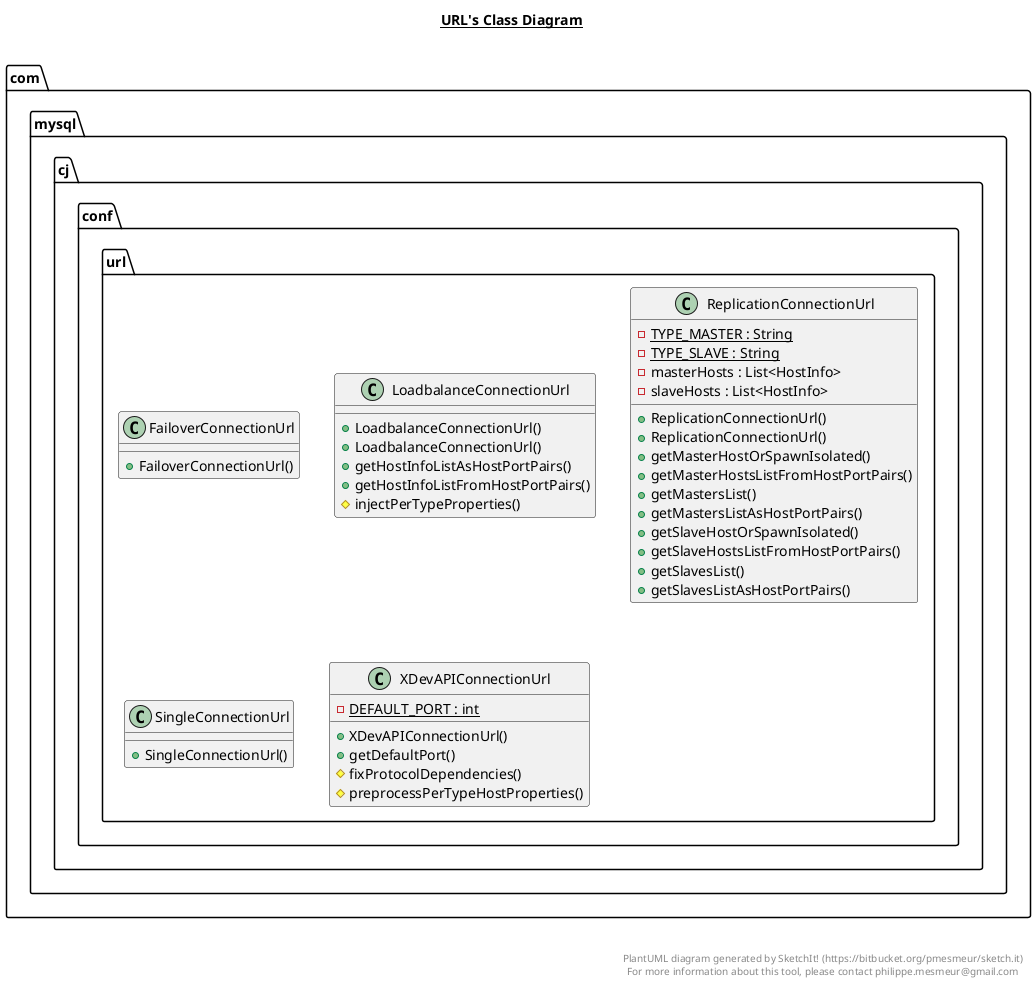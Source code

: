@startuml

title __URL's Class Diagram__\n

  namespace com.mysql.cj {
    namespace conf {
      namespace url {
        class com.mysql.cj.conf.url.FailoverConnectionUrl {
            + FailoverConnectionUrl()
        }
      }
    }
  }
  

  namespace com.mysql.cj {
    namespace conf {
      namespace url {
        class com.mysql.cj.conf.url.LoadbalanceConnectionUrl {
            + LoadbalanceConnectionUrl()
            + LoadbalanceConnectionUrl()
            + getHostInfoListAsHostPortPairs()
            + getHostInfoListFromHostPortPairs()
            # injectPerTypeProperties()
        }
      }
    }
  }
  

  namespace com.mysql.cj {
    namespace conf {
      namespace url {
        class com.mysql.cj.conf.url.ReplicationConnectionUrl {
            {static} - TYPE_MASTER : String
            {static} - TYPE_SLAVE : String
            - masterHosts : List<HostInfo>
            - slaveHosts : List<HostInfo>
            + ReplicationConnectionUrl()
            + ReplicationConnectionUrl()
            + getMasterHostOrSpawnIsolated()
            + getMasterHostsListFromHostPortPairs()
            + getMastersList()
            + getMastersListAsHostPortPairs()
            + getSlaveHostOrSpawnIsolated()
            + getSlaveHostsListFromHostPortPairs()
            + getSlavesList()
            + getSlavesListAsHostPortPairs()
        }
      }
    }
  }
  

  namespace com.mysql.cj {
    namespace conf {
      namespace url {
        class com.mysql.cj.conf.url.SingleConnectionUrl {
            + SingleConnectionUrl()
        }
      }
    }
  }
  

  namespace com.mysql.cj {
    namespace conf {
      namespace url {
        class com.mysql.cj.conf.url.XDevAPIConnectionUrl {
            {static} - DEFAULT_PORT : int
            + XDevAPIConnectionUrl()
            + getDefaultPort()
            # fixProtocolDependencies()
            # preprocessPerTypeHostProperties()
        }
      }
    }
  }
  



right footer


PlantUML diagram generated by SketchIt! (https://bitbucket.org/pmesmeur/sketch.it)
For more information about this tool, please contact philippe.mesmeur@gmail.com
endfooter

@enduml
